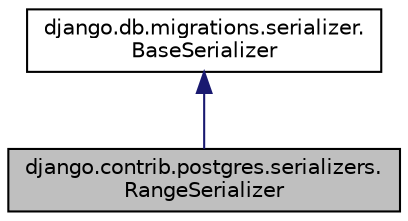 digraph "django.contrib.postgres.serializers.RangeSerializer"
{
 // LATEX_PDF_SIZE
  edge [fontname="Helvetica",fontsize="10",labelfontname="Helvetica",labelfontsize="10"];
  node [fontname="Helvetica",fontsize="10",shape=record];
  Node1 [label="django.contrib.postgres.serializers.\lRangeSerializer",height=0.2,width=0.4,color="black", fillcolor="grey75", style="filled", fontcolor="black",tooltip=" "];
  Node2 -> Node1 [dir="back",color="midnightblue",fontsize="10",style="solid",fontname="Helvetica"];
  Node2 [label="django.db.migrations.serializer.\lBaseSerializer",height=0.2,width=0.4,color="black", fillcolor="white", style="filled",URL="$db/d75/classdjango_1_1db_1_1migrations_1_1serializer_1_1_base_serializer.html",tooltip=" "];
}
